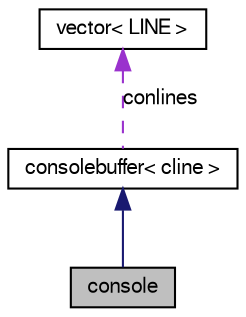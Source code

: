 digraph G
{
  edge [fontname="FreeSans",fontsize="10",labelfontname="FreeSans",labelfontsize="10"];
  node [fontname="FreeSans",fontsize="10",shape=record];
  Node1 [label="console",height=0.2,width=0.4,color="black", fillcolor="grey75", style="filled" fontcolor="black"];
  Node2 -> Node1 [dir=back,color="midnightblue",fontsize="10",style="solid",fontname="FreeSans"];
  Node2 [label="consolebuffer\< cline \>",height=0.2,width=0.4,color="black", fillcolor="white", style="filled",URL="$structconsolebuffer.html"];
  Node3 -> Node2 [dir=back,color="darkorchid3",fontsize="10",style="dashed",label="conlines",fontname="FreeSans"];
  Node3 [label="vector\< LINE \>",height=0.2,width=0.4,color="black", fillcolor="white", style="filled",URL="$structvector.html"];
}
